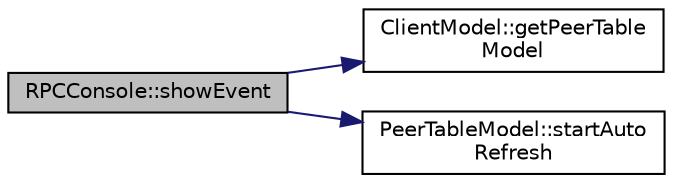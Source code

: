 digraph "RPCConsole::showEvent"
{
  edge [fontname="Helvetica",fontsize="10",labelfontname="Helvetica",labelfontsize="10"];
  node [fontname="Helvetica",fontsize="10",shape=record];
  rankdir="LR";
  Node227 [label="RPCConsole::showEvent",height=0.2,width=0.4,color="black", fillcolor="grey75", style="filled", fontcolor="black"];
  Node227 -> Node228 [color="midnightblue",fontsize="10",style="solid",fontname="Helvetica"];
  Node228 [label="ClientModel::getPeerTable\lModel",height=0.2,width=0.4,color="black", fillcolor="white", style="filled",URL="$df/d25/class_client_model.html#a643fc112ce94f50ac7187ecdf3c75360"];
  Node227 -> Node229 [color="midnightblue",fontsize="10",style="solid",fontname="Helvetica"];
  Node229 [label="PeerTableModel::startAuto\lRefresh",height=0.2,width=0.4,color="black", fillcolor="white", style="filled",URL="$d7/d25/class_peer_table_model.html#aba0f9c1535e2d718950edea1c166cc9d"];
}
